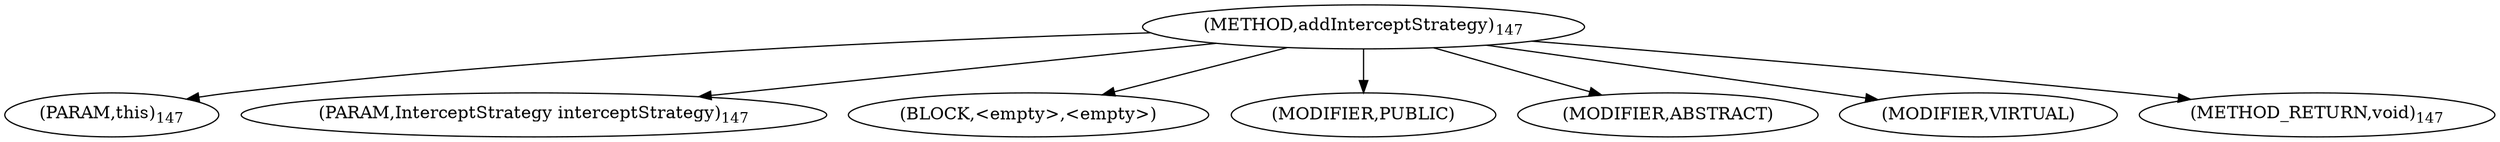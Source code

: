 digraph "addInterceptStrategy" {  
"132" [label = <(METHOD,addInterceptStrategy)<SUB>147</SUB>> ]
"133" [label = <(PARAM,this)<SUB>147</SUB>> ]
"134" [label = <(PARAM,InterceptStrategy interceptStrategy)<SUB>147</SUB>> ]
"135" [label = <(BLOCK,&lt;empty&gt;,&lt;empty&gt;)> ]
"136" [label = <(MODIFIER,PUBLIC)> ]
"137" [label = <(MODIFIER,ABSTRACT)> ]
"138" [label = <(MODIFIER,VIRTUAL)> ]
"139" [label = <(METHOD_RETURN,void)<SUB>147</SUB>> ]
  "132" -> "133" 
  "132" -> "134" 
  "132" -> "135" 
  "132" -> "136" 
  "132" -> "137" 
  "132" -> "138" 
  "132" -> "139" 
}

